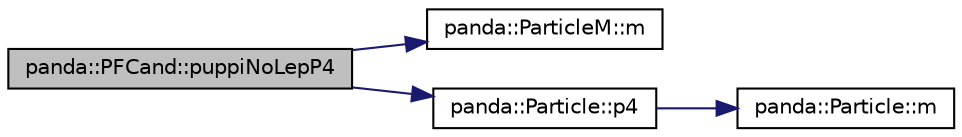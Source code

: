 digraph G
{
  edge [fontname="Helvetica",fontsize="10",labelfontname="Helvetica",labelfontsize="10"];
  node [fontname="Helvetica",fontsize="10",shape=record];
  rankdir=LR;
  Node1 [label="panda::PFCand::puppiNoLepP4",height=0.2,width=0.4,color="black", fillcolor="grey75", style="filled" fontcolor="black"];
  Node1 -> Node2 [color="midnightblue",fontsize="10",style="solid"];
  Node2 [label="panda::ParticleM::m",height=0.2,width=0.4,color="black", fillcolor="white", style="filled",URL="$classpanda_1_1ParticleM.html#a3285647972bb49a26897e300f990b902"];
  Node1 -> Node3 [color="midnightblue",fontsize="10",style="solid"];
  Node3 [label="panda::Particle::p4",height=0.2,width=0.4,color="black", fillcolor="white", style="filled",URL="$classpanda_1_1Particle.html#aab2f22a57738ea3b2d3226e72c150a99"];
  Node3 -> Node4 [color="midnightblue",fontsize="10",style="solid"];
  Node4 [label="panda::Particle::m",height=0.2,width=0.4,color="black", fillcolor="white", style="filled",URL="$classpanda_1_1Particle.html#aa793c05fc1334ed462e18c794339eebf"];
}
